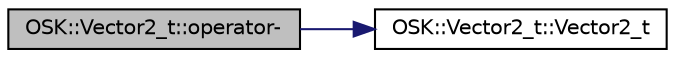 digraph "OSK::Vector2_t::operator-"
{
 // LATEX_PDF_SIZE
  edge [fontname="Helvetica",fontsize="10",labelfontname="Helvetica",labelfontsize="10"];
  node [fontname="Helvetica",fontsize="10",shape=record];
  rankdir="LR";
  Node1 [label="OSK::Vector2_t::operator-",height=0.2,width=0.4,color="black", fillcolor="grey75", style="filled", fontcolor="black",tooltip="Negación del Vector2."];
  Node1 -> Node2 [color="midnightblue",fontsize="10",style="solid",fontname="Helvetica"];
  Node2 [label="OSK::Vector2_t::Vector2_t",height=0.2,width=0.4,color="black", fillcolor="white", style="filled",URL="$class_o_s_k_1_1_vector2__t.html#a0b2b41459858205f5e8d076f91225a2b",tooltip="Crea un vector 2D nulo { 0, 0 }."];
}
